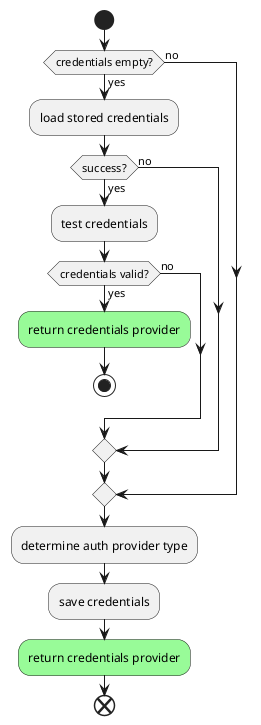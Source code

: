 @startuml Authentication flow
start;
if (credentials empty?) then (yes)
    :load stored credentials;
    if (success?) then (yes)
        :test credentials;
        if (credentials valid?) then (yes)
            #palegreen:return credentials provider;
            stop
        else (no)
        endif
    else (no)
    endif
else(no)
endif
    :determine auth provider type;
    :save credentials;
    #palegreen:return credentials provider;
end
@enduml
